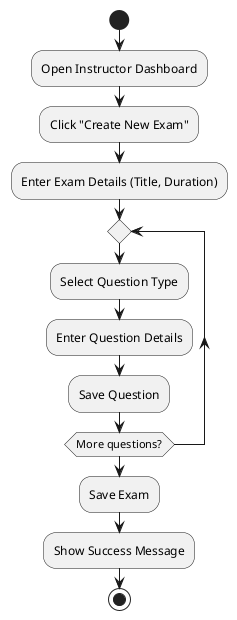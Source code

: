 @startuml exam_creation_activity

start
:Open Instructor Dashboard;
:Click "Create New Exam";
:Enter Exam Details (Title, Duration);

repeat
  :Select Question Type;
  :Enter Question Details;
  :Save Question;
repeat while (More questions?)

:Save Exam;
:Show Success Message;
stop

@enduml
